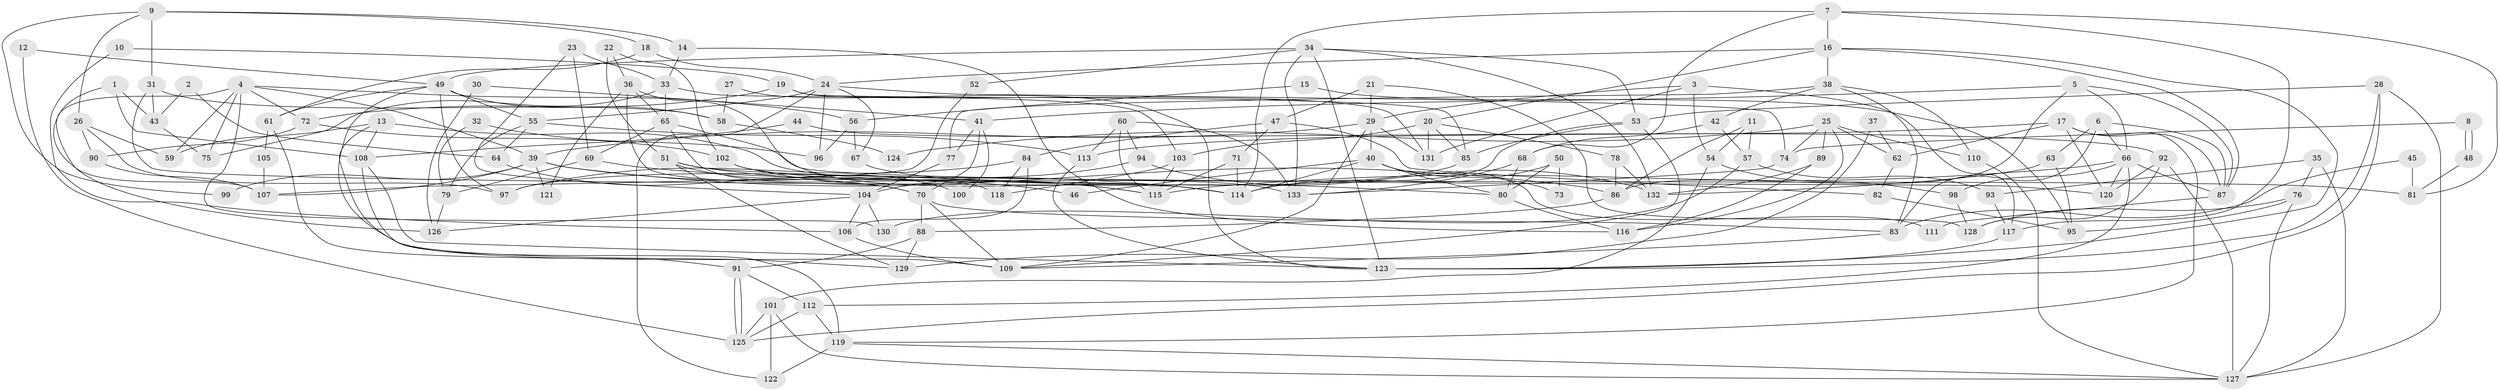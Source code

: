 // Generated by graph-tools (version 1.1) at 2025/11/02/27/25 16:11:18]
// undirected, 133 vertices, 266 edges
graph export_dot {
graph [start="1"]
  node [color=gray90,style=filled];
  1;
  2;
  3;
  4;
  5;
  6;
  7;
  8;
  9;
  10;
  11;
  12;
  13;
  14;
  15;
  16;
  17;
  18;
  19;
  20;
  21;
  22;
  23;
  24;
  25;
  26;
  27;
  28;
  29;
  30;
  31;
  32;
  33;
  34;
  35;
  36;
  37;
  38;
  39;
  40;
  41;
  42;
  43;
  44;
  45;
  46;
  47;
  48;
  49;
  50;
  51;
  52;
  53;
  54;
  55;
  56;
  57;
  58;
  59;
  60;
  61;
  62;
  63;
  64;
  65;
  66;
  67;
  68;
  69;
  70;
  71;
  72;
  73;
  74;
  75;
  76;
  77;
  78;
  79;
  80;
  81;
  82;
  83;
  84;
  85;
  86;
  87;
  88;
  89;
  90;
  91;
  92;
  93;
  94;
  95;
  96;
  97;
  98;
  99;
  100;
  101;
  102;
  103;
  104;
  105;
  106;
  107;
  108;
  109;
  110;
  111;
  112;
  113;
  114;
  115;
  116;
  117;
  118;
  119;
  120;
  121;
  122;
  123;
  124;
  125;
  126;
  127;
  128;
  129;
  130;
  131;
  132;
  133;
  1 -- 108;
  1 -- 107;
  1 -- 43;
  2 -- 64;
  2 -- 43;
  3 -- 29;
  3 -- 117;
  3 -- 54;
  3 -- 131;
  4 -- 59;
  4 -- 39;
  4 -- 56;
  4 -- 72;
  4 -- 75;
  4 -- 126;
  4 -- 130;
  5 -- 87;
  5 -- 66;
  5 -- 41;
  5 -- 86;
  6 -- 87;
  6 -- 66;
  6 -- 63;
  6 -- 83;
  7 -- 16;
  7 -- 68;
  7 -- 81;
  7 -- 114;
  7 -- 117;
  8 -- 74;
  8 -- 48;
  8 -- 48;
  9 -- 18;
  9 -- 31;
  9 -- 14;
  9 -- 26;
  9 -- 99;
  10 -- 106;
  10 -- 19;
  11 -- 86;
  11 -- 57;
  11 -- 54;
  12 -- 49;
  12 -- 125;
  13 -- 133;
  13 -- 108;
  13 -- 59;
  13 -- 129;
  14 -- 33;
  14 -- 116;
  15 -- 95;
  15 -- 56;
  16 -- 87;
  16 -- 24;
  16 -- 20;
  16 -- 38;
  16 -- 123;
  17 -- 119;
  17 -- 113;
  17 -- 62;
  17 -- 87;
  17 -- 120;
  18 -- 24;
  18 -- 61;
  19 -- 131;
  19 -- 85;
  19 -- 72;
  20 -- 131;
  20 -- 78;
  20 -- 85;
  20 -- 103;
  21 -- 29;
  21 -- 128;
  21 -- 47;
  22 -- 102;
  22 -- 36;
  22 -- 51;
  23 -- 69;
  23 -- 33;
  23 -- 104;
  24 -- 55;
  24 -- 122;
  24 -- 67;
  24 -- 74;
  24 -- 96;
  25 -- 110;
  25 -- 89;
  25 -- 62;
  25 -- 74;
  25 -- 116;
  25 -- 124;
  26 -- 97;
  26 -- 59;
  26 -- 90;
  27 -- 58;
  27 -- 123;
  28 -- 53;
  28 -- 125;
  28 -- 123;
  28 -- 127;
  29 -- 40;
  29 -- 109;
  29 -- 39;
  29 -- 131;
  30 -- 41;
  30 -- 126;
  31 -- 114;
  31 -- 43;
  31 -- 58;
  32 -- 96;
  32 -- 79;
  33 -- 103;
  33 -- 65;
  33 -- 75;
  34 -- 53;
  34 -- 123;
  34 -- 49;
  34 -- 52;
  34 -- 132;
  34 -- 133;
  35 -- 76;
  35 -- 127;
  35 -- 93;
  36 -- 114;
  36 -- 70;
  36 -- 65;
  36 -- 121;
  37 -- 129;
  37 -- 62;
  38 -- 83;
  38 -- 42;
  38 -- 77;
  38 -- 110;
  39 -- 86;
  39 -- 46;
  39 -- 99;
  39 -- 107;
  39 -- 121;
  40 -- 80;
  40 -- 114;
  40 -- 46;
  40 -- 73;
  40 -- 111;
  41 -- 77;
  41 -- 70;
  41 -- 100;
  42 -- 57;
  42 -- 68;
  43 -- 75;
  44 -- 108;
  44 -- 92;
  45 -- 81;
  45 -- 83;
  47 -- 71;
  47 -- 82;
  47 -- 84;
  48 -- 81;
  49 -- 55;
  49 -- 58;
  49 -- 61;
  49 -- 97;
  49 -- 109;
  50 -- 114;
  50 -- 80;
  50 -- 73;
  51 -- 115;
  51 -- 81;
  51 -- 100;
  51 -- 129;
  52 -- 107;
  53 -- 85;
  53 -- 109;
  53 -- 114;
  54 -- 98;
  54 -- 101;
  55 -- 113;
  55 -- 79;
  55 -- 64;
  56 -- 67;
  56 -- 96;
  57 -- 93;
  57 -- 130;
  58 -- 124;
  60 -- 115;
  60 -- 133;
  60 -- 94;
  60 -- 113;
  61 -- 91;
  61 -- 105;
  62 -- 82;
  63 -- 132;
  63 -- 95;
  64 -- 70;
  65 -- 120;
  65 -- 69;
  65 -- 118;
  66 -- 120;
  66 -- 115;
  66 -- 87;
  66 -- 98;
  66 -- 112;
  67 -- 80;
  68 -- 133;
  68 -- 80;
  69 -- 114;
  69 -- 79;
  70 -- 83;
  70 -- 88;
  70 -- 109;
  71 -- 115;
  71 -- 114;
  72 -- 90;
  72 -- 102;
  74 -- 133;
  76 -- 95;
  76 -- 127;
  76 -- 128;
  77 -- 104;
  78 -- 86;
  78 -- 132;
  79 -- 126;
  80 -- 116;
  82 -- 95;
  83 -- 109;
  84 -- 106;
  84 -- 97;
  84 -- 118;
  85 -- 97;
  86 -- 88;
  87 -- 111;
  88 -- 129;
  88 -- 91;
  89 -- 116;
  89 -- 132;
  90 -- 107;
  91 -- 125;
  91 -- 125;
  91 -- 112;
  92 -- 127;
  92 -- 128;
  92 -- 120;
  93 -- 117;
  94 -- 132;
  94 -- 104;
  98 -- 128;
  101 -- 125;
  101 -- 122;
  101 -- 127;
  102 -- 114;
  102 -- 115;
  103 -- 118;
  103 -- 115;
  104 -- 106;
  104 -- 126;
  104 -- 130;
  105 -- 107;
  106 -- 109;
  108 -- 119;
  108 -- 123;
  110 -- 127;
  112 -- 119;
  112 -- 125;
  113 -- 123;
  117 -- 123;
  119 -- 127;
  119 -- 122;
}

